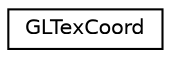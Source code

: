 digraph "Graphical Class Hierarchy"
{
  edge [fontname="Helvetica",fontsize="10",labelfontname="Helvetica",labelfontsize="10"];
  node [fontname="Helvetica",fontsize="10",shape=record];
  rankdir="LR";
  Node1 [label="GLTexCoord",height=0.2,width=0.4,color="black", fillcolor="white", style="filled",URL="$class_g_l_tex_coord.html"];
}

